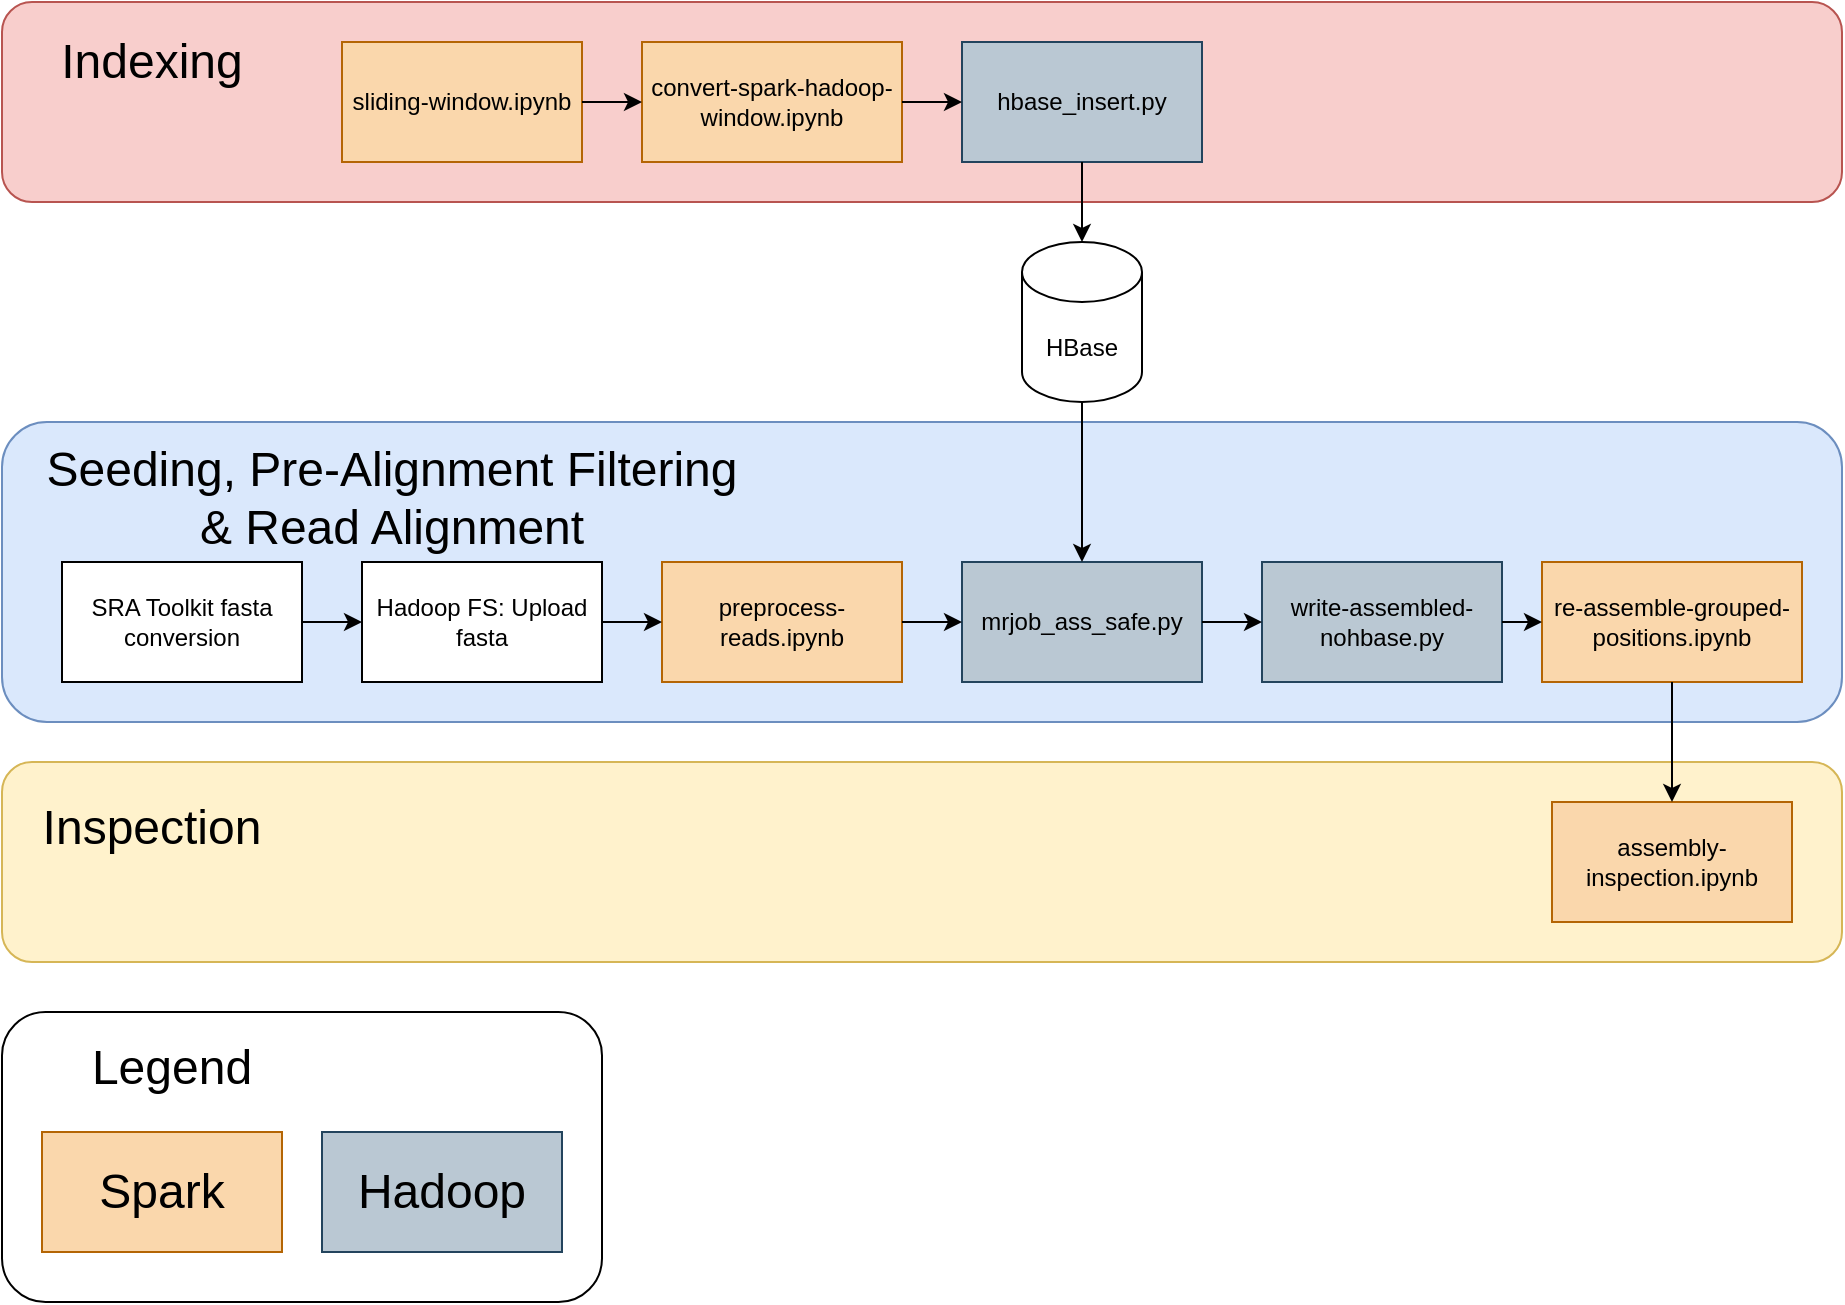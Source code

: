 <mxfile version="17.4.6" type="device"><diagram id="2_HeguHH0uem5dprH_Cl" name="Page-1"><mxGraphModel dx="1483" dy="861" grid="1" gridSize="10" guides="1" tooltips="1" connect="1" arrows="1" fold="1" page="1" pageScale="1" pageWidth="827" pageHeight="1169" math="0" shadow="0"><root><mxCell id="0"/><mxCell id="1" parent="0"/><mxCell id="R6_fobCC56k6d4nEk7Mh-35" value="" style="rounded=1;whiteSpace=wrap;html=1;fontSize=24;" vertex="1" parent="1"><mxGeometry x="40" y="585" width="300" height="145" as="geometry"/></mxCell><mxCell id="R6_fobCC56k6d4nEk7Mh-27" value="" style="rounded=1;whiteSpace=wrap;html=1;fillColor=#fff2cc;strokeColor=#d6b656;" vertex="1" parent="1"><mxGeometry x="40" y="460" width="920" height="100" as="geometry"/></mxCell><mxCell id="R6_fobCC56k6d4nEk7Mh-26" value="" style="rounded=1;whiteSpace=wrap;html=1;fillColor=#dae8fc;strokeColor=#6c8ebf;" vertex="1" parent="1"><mxGeometry x="40" y="290" width="920" height="150" as="geometry"/></mxCell><mxCell id="R6_fobCC56k6d4nEk7Mh-25" value="" style="rounded=1;whiteSpace=wrap;html=1;fillColor=#f8cecc;strokeColor=#b85450;" vertex="1" parent="1"><mxGeometry x="40" y="80" width="920" height="100" as="geometry"/></mxCell><mxCell id="R6_fobCC56k6d4nEk7Mh-1" value="sliding-window.ipynb" style="rounded=0;whiteSpace=wrap;html=1;fillColor=#fad7ac;strokeColor=#b46504;" vertex="1" parent="1"><mxGeometry x="210" y="100" width="120" height="60" as="geometry"/></mxCell><mxCell id="R6_fobCC56k6d4nEk7Mh-2" value="convert-spark-hadoop-window.ipynb" style="rounded=0;whiteSpace=wrap;html=1;fillColor=#fad7ac;strokeColor=#b46504;" vertex="1" parent="1"><mxGeometry x="360" y="100" width="130" height="60" as="geometry"/></mxCell><mxCell id="R6_fobCC56k6d4nEk7Mh-3" value="hbase_insert.py" style="rounded=0;whiteSpace=wrap;html=1;fillColor=#bac8d3;strokeColor=#23445d;" vertex="1" parent="1"><mxGeometry x="520" y="100" width="120" height="60" as="geometry"/></mxCell><mxCell id="R6_fobCC56k6d4nEk7Mh-4" value="SRA Toolkit fasta conversion" style="rounded=0;whiteSpace=wrap;html=1;" vertex="1" parent="1"><mxGeometry x="70" y="360" width="120" height="60" as="geometry"/></mxCell><mxCell id="R6_fobCC56k6d4nEk7Mh-5" value="preprocess-reads.ipynb" style="rounded=0;whiteSpace=wrap;html=1;fillColor=#fad7ac;strokeColor=#b46504;" vertex="1" parent="1"><mxGeometry x="370" y="360" width="120" height="60" as="geometry"/></mxCell><mxCell id="R6_fobCC56k6d4nEk7Mh-6" value="mrjob_ass_safe.py" style="rounded=0;whiteSpace=wrap;html=1;fillColor=#bac8d3;strokeColor=#23445d;" vertex="1" parent="1"><mxGeometry x="520" y="360" width="120" height="60" as="geometry"/></mxCell><mxCell id="R6_fobCC56k6d4nEk7Mh-7" value="write-assembled-nohbase.py" style="rounded=0;whiteSpace=wrap;html=1;fillColor=#bac8d3;strokeColor=#23445d;" vertex="1" parent="1"><mxGeometry x="670" y="360" width="120" height="60" as="geometry"/></mxCell><mxCell id="R6_fobCC56k6d4nEk7Mh-8" value="re-assemble-grouped-positions.ipynb" style="rounded=0;whiteSpace=wrap;html=1;fillColor=#fad7ac;strokeColor=#b46504;" vertex="1" parent="1"><mxGeometry x="810" y="360" width="130" height="60" as="geometry"/></mxCell><mxCell id="R6_fobCC56k6d4nEk7Mh-9" value="assembly-inspection.ipynb" style="rounded=0;whiteSpace=wrap;html=1;fillColor=#fad7ac;strokeColor=#b46504;" vertex="1" parent="1"><mxGeometry x="815" y="480" width="120" height="60" as="geometry"/></mxCell><mxCell id="R6_fobCC56k6d4nEk7Mh-10" value="Hadoop FS: Upload fasta" style="rounded=0;whiteSpace=wrap;html=1;" vertex="1" parent="1"><mxGeometry x="220" y="360" width="120" height="60" as="geometry"/></mxCell><mxCell id="R6_fobCC56k6d4nEk7Mh-11" value="HBase" style="shape=cylinder3;whiteSpace=wrap;html=1;boundedLbl=1;backgroundOutline=1;size=15;" vertex="1" parent="1"><mxGeometry x="550" y="200" width="60" height="80" as="geometry"/></mxCell><mxCell id="R6_fobCC56k6d4nEk7Mh-13" value="" style="endArrow=classic;html=1;rounded=0;exitX=1;exitY=0.5;exitDx=0;exitDy=0;entryX=0;entryY=0.5;entryDx=0;entryDy=0;" edge="1" parent="1" source="R6_fobCC56k6d4nEk7Mh-1" target="R6_fobCC56k6d4nEk7Mh-2"><mxGeometry width="50" height="50" relative="1" as="geometry"><mxPoint x="140" y="220" as="sourcePoint"/><mxPoint x="200" y="220" as="targetPoint"/></mxGeometry></mxCell><mxCell id="R6_fobCC56k6d4nEk7Mh-15" value="" style="endArrow=classic;html=1;rounded=0;exitX=1;exitY=0.5;exitDx=0;exitDy=0;entryX=0;entryY=0.5;entryDx=0;entryDy=0;" edge="1" parent="1" source="R6_fobCC56k6d4nEk7Mh-2" target="R6_fobCC56k6d4nEk7Mh-3"><mxGeometry width="50" height="50" relative="1" as="geometry"><mxPoint x="380" y="210" as="sourcePoint"/><mxPoint x="520" y="210" as="targetPoint"/></mxGeometry></mxCell><mxCell id="R6_fobCC56k6d4nEk7Mh-16" value="" style="endArrow=classic;html=1;rounded=0;exitX=1;exitY=0.5;exitDx=0;exitDy=0;entryX=0;entryY=0.5;entryDx=0;entryDy=0;" edge="1" parent="1" source="R6_fobCC56k6d4nEk7Mh-4" target="R6_fobCC56k6d4nEk7Mh-10"><mxGeometry width="50" height="50" relative="1" as="geometry"><mxPoint x="230" y="330" as="sourcePoint"/><mxPoint x="400" y="330" as="targetPoint"/></mxGeometry></mxCell><mxCell id="R6_fobCC56k6d4nEk7Mh-17" value="" style="endArrow=classic;html=1;rounded=0;exitX=1;exitY=0.5;exitDx=0;exitDy=0;entryX=0;entryY=0.5;entryDx=0;entryDy=0;" edge="1" parent="1" source="R6_fobCC56k6d4nEk7Mh-10" target="R6_fobCC56k6d4nEk7Mh-5"><mxGeometry width="50" height="50" relative="1" as="geometry"><mxPoint x="500" y="540" as="sourcePoint"/><mxPoint x="640" y="540" as="targetPoint"/></mxGeometry></mxCell><mxCell id="R6_fobCC56k6d4nEk7Mh-18" value="" style="endArrow=classic;html=1;rounded=0;exitX=1;exitY=0.5;exitDx=0;exitDy=0;entryX=0;entryY=0.5;entryDx=0;entryDy=0;" edge="1" parent="1" source="R6_fobCC56k6d4nEk7Mh-5" target="R6_fobCC56k6d4nEk7Mh-6"><mxGeometry width="50" height="50" relative="1" as="geometry"><mxPoint x="560" y="510" as="sourcePoint"/><mxPoint x="700" y="510" as="targetPoint"/></mxGeometry></mxCell><mxCell id="R6_fobCC56k6d4nEk7Mh-19" value="" style="endArrow=classic;html=1;rounded=0;exitX=1;exitY=0.5;exitDx=0;exitDy=0;entryX=0;entryY=0.5;entryDx=0;entryDy=0;" edge="1" parent="1" source="R6_fobCC56k6d4nEk7Mh-6" target="R6_fobCC56k6d4nEk7Mh-7"><mxGeometry width="50" height="50" relative="1" as="geometry"><mxPoint x="750" y="480" as="sourcePoint"/><mxPoint x="890" y="480" as="targetPoint"/></mxGeometry></mxCell><mxCell id="R6_fobCC56k6d4nEk7Mh-20" value="" style="endArrow=classic;html=1;rounded=0;exitX=1;exitY=0.5;exitDx=0;exitDy=0;entryX=0;entryY=0.5;entryDx=0;entryDy=0;" edge="1" parent="1" source="R6_fobCC56k6d4nEk7Mh-7" target="R6_fobCC56k6d4nEk7Mh-8"><mxGeometry width="50" height="50" relative="1" as="geometry"><mxPoint x="720" y="320" as="sourcePoint"/><mxPoint x="890" y="320" as="targetPoint"/></mxGeometry></mxCell><mxCell id="R6_fobCC56k6d4nEk7Mh-21" value="" style="endArrow=classic;html=1;rounded=0;exitX=0.5;exitY=1;exitDx=0;exitDy=0;entryX=0.5;entryY=0;entryDx=0;entryDy=0;entryPerimeter=0;" edge="1" parent="1" source="R6_fobCC56k6d4nEk7Mh-3" target="R6_fobCC56k6d4nEk7Mh-11"><mxGeometry width="50" height="50" relative="1" as="geometry"><mxPoint x="390" y="240" as="sourcePoint"/><mxPoint x="560" y="240" as="targetPoint"/></mxGeometry></mxCell><mxCell id="R6_fobCC56k6d4nEk7Mh-22" value="" style="endArrow=classic;html=1;rounded=0;exitX=0.5;exitY=1;exitDx=0;exitDy=0;entryX=0.5;entryY=0;entryDx=0;entryDy=0;exitPerimeter=0;" edge="1" parent="1" source="R6_fobCC56k6d4nEk7Mh-11" target="R6_fobCC56k6d4nEk7Mh-6"><mxGeometry width="50" height="50" relative="1" as="geometry"><mxPoint x="390" y="290" as="sourcePoint"/><mxPoint x="560" y="290" as="targetPoint"/></mxGeometry></mxCell><mxCell id="R6_fobCC56k6d4nEk7Mh-23" value="" style="endArrow=classic;html=1;rounded=0;exitX=0.5;exitY=1;exitDx=0;exitDy=0;entryX=0.5;entryY=0;entryDx=0;entryDy=0;" edge="1" parent="1" source="R6_fobCC56k6d4nEk7Mh-8" target="R6_fobCC56k6d4nEk7Mh-9"><mxGeometry width="50" height="50" relative="1" as="geometry"><mxPoint x="980" y="550" as="sourcePoint"/><mxPoint x="1120" y="550" as="targetPoint"/></mxGeometry></mxCell><mxCell id="R6_fobCC56k6d4nEk7Mh-28" value="Indexing" style="text;html=1;strokeColor=none;fillColor=none;align=center;verticalAlign=middle;whiteSpace=wrap;rounded=0;fontSize=24;" vertex="1" parent="1"><mxGeometry x="50" y="90" width="130" height="40" as="geometry"/></mxCell><mxCell id="R6_fobCC56k6d4nEk7Mh-29" value="Seeding, Pre-Alignment Filtering &amp;amp; Read Alignment" style="text;html=1;strokeColor=none;fillColor=none;align=center;verticalAlign=middle;whiteSpace=wrap;rounded=0;fontSize=24;" vertex="1" parent="1"><mxGeometry x="50" y="295" width="370" height="65" as="geometry"/></mxCell><mxCell id="R6_fobCC56k6d4nEk7Mh-30" value="Inspection" style="text;html=1;strokeColor=none;fillColor=none;align=center;verticalAlign=middle;whiteSpace=wrap;rounded=0;fontSize=24;" vertex="1" parent="1"><mxGeometry x="50" y="475" width="130" height="35" as="geometry"/></mxCell><mxCell id="R6_fobCC56k6d4nEk7Mh-31" value="Spark" style="rounded=0;whiteSpace=wrap;html=1;fontSize=24;fillColor=#fad7ac;strokeColor=#b46504;" vertex="1" parent="1"><mxGeometry x="60" y="645" width="120" height="60" as="geometry"/></mxCell><mxCell id="R6_fobCC56k6d4nEk7Mh-32" value="Hadoop" style="rounded=0;whiteSpace=wrap;html=1;fontSize=24;fillColor=#bac8d3;strokeColor=#23445d;" vertex="1" parent="1"><mxGeometry x="200" y="645" width="120" height="60" as="geometry"/></mxCell><mxCell id="R6_fobCC56k6d4nEk7Mh-33" value="Legend" style="text;html=1;strokeColor=none;fillColor=none;align=center;verticalAlign=middle;whiteSpace=wrap;rounded=0;fontSize=24;" vertex="1" parent="1"><mxGeometry x="60" y="595" width="130" height="35" as="geometry"/></mxCell></root></mxGraphModel></diagram></mxfile>
